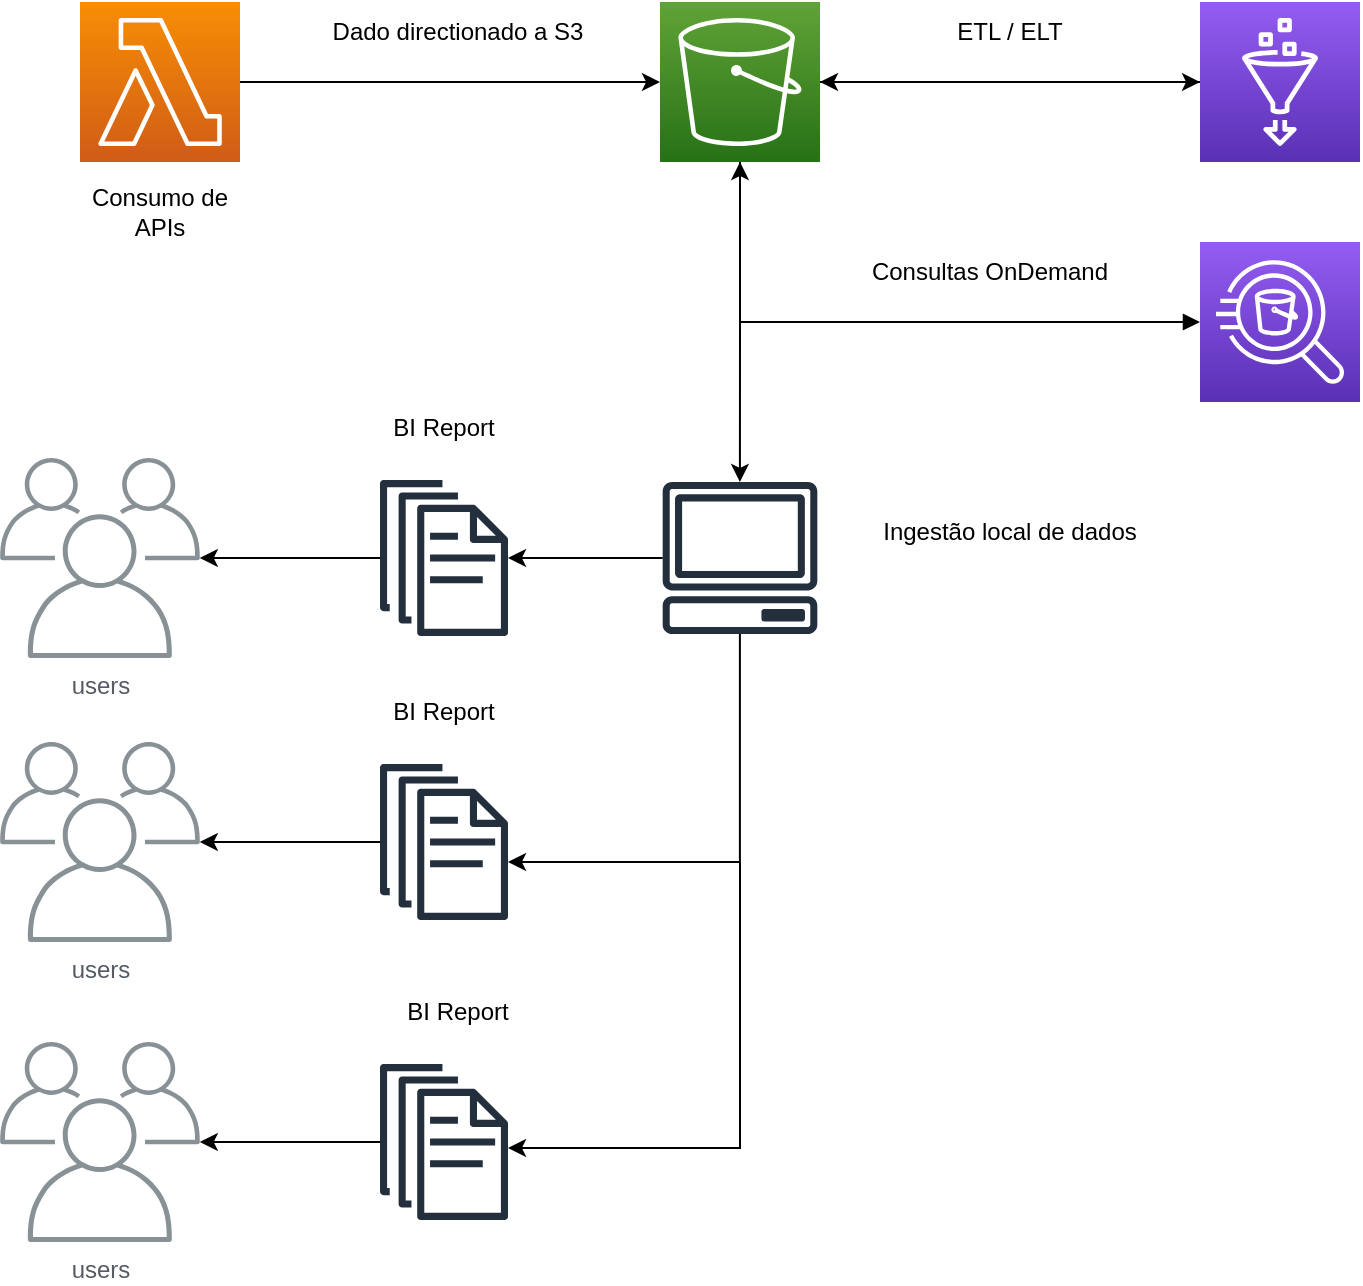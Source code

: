 <mxfile version="21.1.2" type="device">
  <diagram name="Page-1" id="Ih_EPMvjT5g1LIkWWD0m">
    <mxGraphModel dx="974" dy="872" grid="1" gridSize="10" guides="1" tooltips="1" connect="1" arrows="1" fold="1" page="1" pageScale="1" pageWidth="827" pageHeight="1169" math="0" shadow="0">
      <root>
        <mxCell id="0" />
        <mxCell id="1" parent="0" />
        <mxCell id="31kXXfy3NtDjea3WsHgl-5" style="edgeStyle=orthogonalEdgeStyle;rounded=0;orthogonalLoop=1;jettySize=auto;html=1;" parent="1" source="31kXXfy3NtDjea3WsHgl-1" target="31kXXfy3NtDjea3WsHgl-2" edge="1">
          <mxGeometry relative="1" as="geometry" />
        </mxCell>
        <mxCell id="c9r8FFtM3dRX4WRmIroB-8" style="edgeStyle=orthogonalEdgeStyle;rounded=0;orthogonalLoop=1;jettySize=auto;html=1;" edge="1" parent="1" source="31kXXfy3NtDjea3WsHgl-1" target="c9r8FFtM3dRX4WRmIroB-7">
          <mxGeometry relative="1" as="geometry" />
        </mxCell>
        <mxCell id="31kXXfy3NtDjea3WsHgl-1" value="" style="sketch=0;points=[[0,0,0],[0.25,0,0],[0.5,0,0],[0.75,0,0],[1,0,0],[0,1,0],[0.25,1,0],[0.5,1,0],[0.75,1,0],[1,1,0],[0,0.25,0],[0,0.5,0],[0,0.75,0],[1,0.25,0],[1,0.5,0],[1,0.75,0]];outlineConnect=0;fontColor=#232F3E;gradientColor=#60A337;gradientDirection=north;fillColor=#277116;strokeColor=#ffffff;dashed=0;verticalLabelPosition=bottom;verticalAlign=top;align=center;html=1;fontSize=12;fontStyle=0;aspect=fixed;shape=mxgraph.aws4.resourceIcon;resIcon=mxgraph.aws4.s3;" parent="1" vertex="1">
          <mxGeometry x="450" y="160" width="80" height="80" as="geometry" />
        </mxCell>
        <mxCell id="31kXXfy3NtDjea3WsHgl-7" style="edgeStyle=orthogonalEdgeStyle;rounded=0;orthogonalLoop=1;jettySize=auto;html=1;" parent="1" source="31kXXfy3NtDjea3WsHgl-2" target="31kXXfy3NtDjea3WsHgl-1" edge="1">
          <mxGeometry relative="1" as="geometry" />
        </mxCell>
        <mxCell id="31kXXfy3NtDjea3WsHgl-2" value="" style="sketch=0;points=[[0,0,0],[0.25,0,0],[0.5,0,0],[0.75,0,0],[1,0,0],[0,1,0],[0.25,1,0],[0.5,1,0],[0.75,1,0],[1,1,0],[0,0.25,0],[0,0.5,0],[0,0.75,0],[1,0.25,0],[1,0.5,0],[1,0.75,0]];outlineConnect=0;fontColor=#232F3E;gradientColor=#945DF2;gradientDirection=north;fillColor=#5A30B5;strokeColor=#ffffff;dashed=0;verticalLabelPosition=bottom;verticalAlign=top;align=center;html=1;fontSize=12;fontStyle=0;aspect=fixed;shape=mxgraph.aws4.resourceIcon;resIcon=mxgraph.aws4.glue;" parent="1" vertex="1">
          <mxGeometry x="720" y="160" width="80" height="80" as="geometry" />
        </mxCell>
        <mxCell id="31kXXfy3NtDjea3WsHgl-4" style="edgeStyle=orthogonalEdgeStyle;rounded=0;orthogonalLoop=1;jettySize=auto;html=1;" parent="1" source="31kXXfy3NtDjea3WsHgl-3" target="31kXXfy3NtDjea3WsHgl-1" edge="1">
          <mxGeometry relative="1" as="geometry" />
        </mxCell>
        <mxCell id="31kXXfy3NtDjea3WsHgl-3" value="" style="sketch=0;points=[[0,0,0],[0.25,0,0],[0.5,0,0],[0.75,0,0],[1,0,0],[0,1,0],[0.25,1,0],[0.5,1,0],[0.75,1,0],[1,1,0],[0,0.25,0],[0,0.5,0],[0,0.75,0],[1,0.25,0],[1,0.5,0],[1,0.75,0]];outlineConnect=0;fontColor=#232F3E;gradientColor=#F78E04;gradientDirection=north;fillColor=#D05C17;strokeColor=#ffffff;dashed=0;verticalLabelPosition=bottom;verticalAlign=top;align=center;html=1;fontSize=12;fontStyle=0;aspect=fixed;shape=mxgraph.aws4.resourceIcon;resIcon=mxgraph.aws4.lambda;" parent="1" vertex="1">
          <mxGeometry x="160" y="160" width="80" height="80" as="geometry" />
        </mxCell>
        <mxCell id="31kXXfy3NtDjea3WsHgl-11" style="edgeStyle=orthogonalEdgeStyle;rounded=0;orthogonalLoop=1;jettySize=auto;html=1;startArrow=block;startFill=1;" parent="1" source="31kXXfy3NtDjea3WsHgl-6" target="31kXXfy3NtDjea3WsHgl-1" edge="1">
          <mxGeometry relative="1" as="geometry" />
        </mxCell>
        <mxCell id="31kXXfy3NtDjea3WsHgl-6" value="" style="sketch=0;points=[[0,0,0],[0.25,0,0],[0.5,0,0],[0.75,0,0],[1,0,0],[0,1,0],[0.25,1,0],[0.5,1,0],[0.75,1,0],[1,1,0],[0,0.25,0],[0,0.5,0],[0,0.75,0],[1,0.25,0],[1,0.5,0],[1,0.75,0]];outlineConnect=0;fontColor=#232F3E;gradientColor=#945DF2;gradientDirection=north;fillColor=#5A30B5;strokeColor=#ffffff;dashed=0;verticalLabelPosition=bottom;verticalAlign=top;align=center;html=1;fontSize=12;fontStyle=0;aspect=fixed;shape=mxgraph.aws4.resourceIcon;resIcon=mxgraph.aws4.athena;" parent="1" vertex="1">
          <mxGeometry x="720" y="280" width="80" height="80" as="geometry" />
        </mxCell>
        <mxCell id="c9r8FFtM3dRX4WRmIroB-1" value="Consumo de APIs" style="text;html=1;strokeColor=none;fillColor=none;align=center;verticalAlign=middle;whiteSpace=wrap;rounded=0;" vertex="1" parent="1">
          <mxGeometry x="160" y="250" width="80" height="30" as="geometry" />
        </mxCell>
        <mxCell id="c9r8FFtM3dRX4WRmIroB-2" value="Dado directionado a S3" style="text;html=1;strokeColor=none;fillColor=none;align=center;verticalAlign=middle;whiteSpace=wrap;rounded=0;" vertex="1" parent="1">
          <mxGeometry x="283.5" y="160" width="130" height="30" as="geometry" />
        </mxCell>
        <mxCell id="c9r8FFtM3dRX4WRmIroB-3" value="ETL / ELT" style="text;html=1;strokeColor=none;fillColor=none;align=center;verticalAlign=middle;whiteSpace=wrap;rounded=0;" vertex="1" parent="1">
          <mxGeometry x="560" y="160" width="130" height="30" as="geometry" />
        </mxCell>
        <mxCell id="c9r8FFtM3dRX4WRmIroB-4" value="Consultas OnDemand" style="text;html=1;strokeColor=none;fillColor=none;align=center;verticalAlign=middle;whiteSpace=wrap;rounded=0;" vertex="1" parent="1">
          <mxGeometry x="550" y="280" width="130" height="30" as="geometry" />
        </mxCell>
        <mxCell id="c9r8FFtM3dRX4WRmIroB-5" value="users" style="sketch=0;outlineConnect=0;gradientColor=none;fontColor=#545B64;strokeColor=none;fillColor=#879196;dashed=0;verticalLabelPosition=bottom;verticalAlign=top;align=center;html=1;fontSize=12;fontStyle=0;aspect=fixed;shape=mxgraph.aws4.illustration_users;pointerEvents=1" vertex="1" parent="1">
          <mxGeometry x="120" y="388" width="100" height="100" as="geometry" />
        </mxCell>
        <mxCell id="c9r8FFtM3dRX4WRmIroB-10" style="edgeStyle=orthogonalEdgeStyle;rounded=0;orthogonalLoop=1;jettySize=auto;html=1;" edge="1" parent="1" source="c9r8FFtM3dRX4WRmIroB-6" target="c9r8FFtM3dRX4WRmIroB-5">
          <mxGeometry relative="1" as="geometry" />
        </mxCell>
        <mxCell id="c9r8FFtM3dRX4WRmIroB-6" value="" style="sketch=0;outlineConnect=0;fontColor=#232F3E;gradientColor=none;fillColor=#232F3D;strokeColor=none;dashed=0;verticalLabelPosition=bottom;verticalAlign=top;align=center;html=1;fontSize=12;fontStyle=0;aspect=fixed;pointerEvents=1;shape=mxgraph.aws4.documents;" vertex="1" parent="1">
          <mxGeometry x="310" y="399" width="64" height="78" as="geometry" />
        </mxCell>
        <mxCell id="c9r8FFtM3dRX4WRmIroB-9" style="edgeStyle=orthogonalEdgeStyle;rounded=0;orthogonalLoop=1;jettySize=auto;html=1;" edge="1" parent="1" source="c9r8FFtM3dRX4WRmIroB-7" target="c9r8FFtM3dRX4WRmIroB-6">
          <mxGeometry relative="1" as="geometry" />
        </mxCell>
        <mxCell id="c9r8FFtM3dRX4WRmIroB-17" style="edgeStyle=orthogonalEdgeStyle;rounded=0;orthogonalLoop=1;jettySize=auto;html=1;" edge="1" parent="1" source="c9r8FFtM3dRX4WRmIroB-7" target="c9r8FFtM3dRX4WRmIroB-13">
          <mxGeometry relative="1" as="geometry">
            <mxPoint x="490" y="590" as="targetPoint" />
            <Array as="points">
              <mxPoint x="490" y="590" />
            </Array>
          </mxGeometry>
        </mxCell>
        <mxCell id="c9r8FFtM3dRX4WRmIroB-7" value="" style="sketch=0;outlineConnect=0;fontColor=#232F3E;gradientColor=none;fillColor=#232F3D;strokeColor=none;dashed=0;verticalLabelPosition=bottom;verticalAlign=top;align=center;html=1;fontSize=12;fontStyle=0;aspect=fixed;pointerEvents=1;shape=mxgraph.aws4.client;" vertex="1" parent="1">
          <mxGeometry x="451" y="400" width="78" height="76" as="geometry" />
        </mxCell>
        <mxCell id="c9r8FFtM3dRX4WRmIroB-11" value="users" style="sketch=0;outlineConnect=0;gradientColor=none;fontColor=#545B64;strokeColor=none;fillColor=#879196;dashed=0;verticalLabelPosition=bottom;verticalAlign=top;align=center;html=1;fontSize=12;fontStyle=0;aspect=fixed;shape=mxgraph.aws4.illustration_users;pointerEvents=1" vertex="1" parent="1">
          <mxGeometry x="120" y="530" width="100" height="100" as="geometry" />
        </mxCell>
        <mxCell id="c9r8FFtM3dRX4WRmIroB-12" style="edgeStyle=orthogonalEdgeStyle;rounded=0;orthogonalLoop=1;jettySize=auto;html=1;" edge="1" parent="1" source="c9r8FFtM3dRX4WRmIroB-13" target="c9r8FFtM3dRX4WRmIroB-11">
          <mxGeometry relative="1" as="geometry" />
        </mxCell>
        <mxCell id="c9r8FFtM3dRX4WRmIroB-13" value="" style="sketch=0;outlineConnect=0;fontColor=#232F3E;gradientColor=none;fillColor=#232F3D;strokeColor=none;dashed=0;verticalLabelPosition=bottom;verticalAlign=top;align=center;html=1;fontSize=12;fontStyle=0;aspect=fixed;pointerEvents=1;shape=mxgraph.aws4.documents;" vertex="1" parent="1">
          <mxGeometry x="310" y="541" width="64" height="78" as="geometry" />
        </mxCell>
        <mxCell id="c9r8FFtM3dRX4WRmIroB-14" value="users" style="sketch=0;outlineConnect=0;gradientColor=none;fontColor=#545B64;strokeColor=none;fillColor=#879196;dashed=0;verticalLabelPosition=bottom;verticalAlign=top;align=center;html=1;fontSize=12;fontStyle=0;aspect=fixed;shape=mxgraph.aws4.illustration_users;pointerEvents=1" vertex="1" parent="1">
          <mxGeometry x="120" y="680" width="100" height="100" as="geometry" />
        </mxCell>
        <mxCell id="c9r8FFtM3dRX4WRmIroB-15" style="edgeStyle=orthogonalEdgeStyle;rounded=0;orthogonalLoop=1;jettySize=auto;html=1;" edge="1" parent="1" source="c9r8FFtM3dRX4WRmIroB-16" target="c9r8FFtM3dRX4WRmIroB-14">
          <mxGeometry relative="1" as="geometry" />
        </mxCell>
        <mxCell id="c9r8FFtM3dRX4WRmIroB-16" value="" style="sketch=0;outlineConnect=0;fontColor=#232F3E;gradientColor=none;fillColor=#232F3D;strokeColor=none;dashed=0;verticalLabelPosition=bottom;verticalAlign=top;align=center;html=1;fontSize=12;fontStyle=0;aspect=fixed;pointerEvents=1;shape=mxgraph.aws4.documents;" vertex="1" parent="1">
          <mxGeometry x="310" y="691" width="64" height="78" as="geometry" />
        </mxCell>
        <mxCell id="c9r8FFtM3dRX4WRmIroB-18" style="edgeStyle=orthogonalEdgeStyle;rounded=0;orthogonalLoop=1;jettySize=auto;html=1;" edge="1" parent="1">
          <mxGeometry relative="1" as="geometry">
            <mxPoint x="374" y="733" as="targetPoint" />
            <mxPoint x="490" y="590" as="sourcePoint" />
            <Array as="points">
              <mxPoint x="490" y="733" />
            </Array>
          </mxGeometry>
        </mxCell>
        <mxCell id="c9r8FFtM3dRX4WRmIroB-19" value="Ingestão local de dados" style="text;html=1;strokeColor=none;fillColor=none;align=center;verticalAlign=middle;whiteSpace=wrap;rounded=0;" vertex="1" parent="1">
          <mxGeometry x="560" y="410" width="130" height="30" as="geometry" />
        </mxCell>
        <mxCell id="c9r8FFtM3dRX4WRmIroB-20" value="BI Report" style="text;html=1;strokeColor=none;fillColor=none;align=center;verticalAlign=middle;whiteSpace=wrap;rounded=0;" vertex="1" parent="1">
          <mxGeometry x="277" y="358" width="130" height="30" as="geometry" />
        </mxCell>
        <mxCell id="c9r8FFtM3dRX4WRmIroB-21" value="BI Report" style="text;html=1;strokeColor=none;fillColor=none;align=center;verticalAlign=middle;whiteSpace=wrap;rounded=0;" vertex="1" parent="1">
          <mxGeometry x="277" y="500" width="130" height="30" as="geometry" />
        </mxCell>
        <mxCell id="c9r8FFtM3dRX4WRmIroB-22" value="BI Report" style="text;html=1;strokeColor=none;fillColor=none;align=center;verticalAlign=middle;whiteSpace=wrap;rounded=0;" vertex="1" parent="1">
          <mxGeometry x="284" y="650" width="130" height="30" as="geometry" />
        </mxCell>
      </root>
    </mxGraphModel>
  </diagram>
</mxfile>
